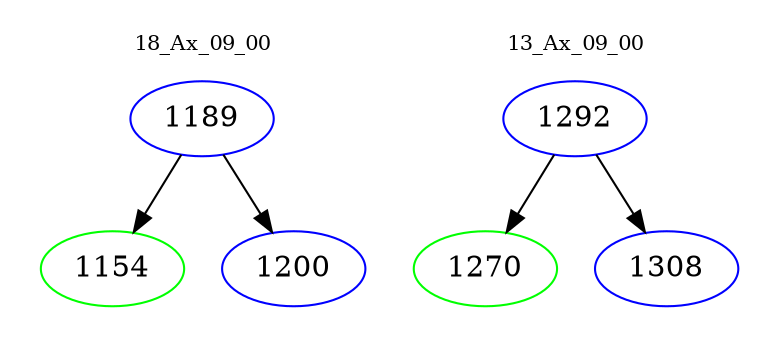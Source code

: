 digraph{
subgraph cluster_0 {
color = white
label = "18_Ax_09_00";
fontsize=10;
T0_1189 [label="1189", color="blue"]
T0_1189 -> T0_1154 [color="black"]
T0_1154 [label="1154", color="green"]
T0_1189 -> T0_1200 [color="black"]
T0_1200 [label="1200", color="blue"]
}
subgraph cluster_1 {
color = white
label = "13_Ax_09_00";
fontsize=10;
T1_1292 [label="1292", color="blue"]
T1_1292 -> T1_1270 [color="black"]
T1_1270 [label="1270", color="green"]
T1_1292 -> T1_1308 [color="black"]
T1_1308 [label="1308", color="blue"]
}
}
